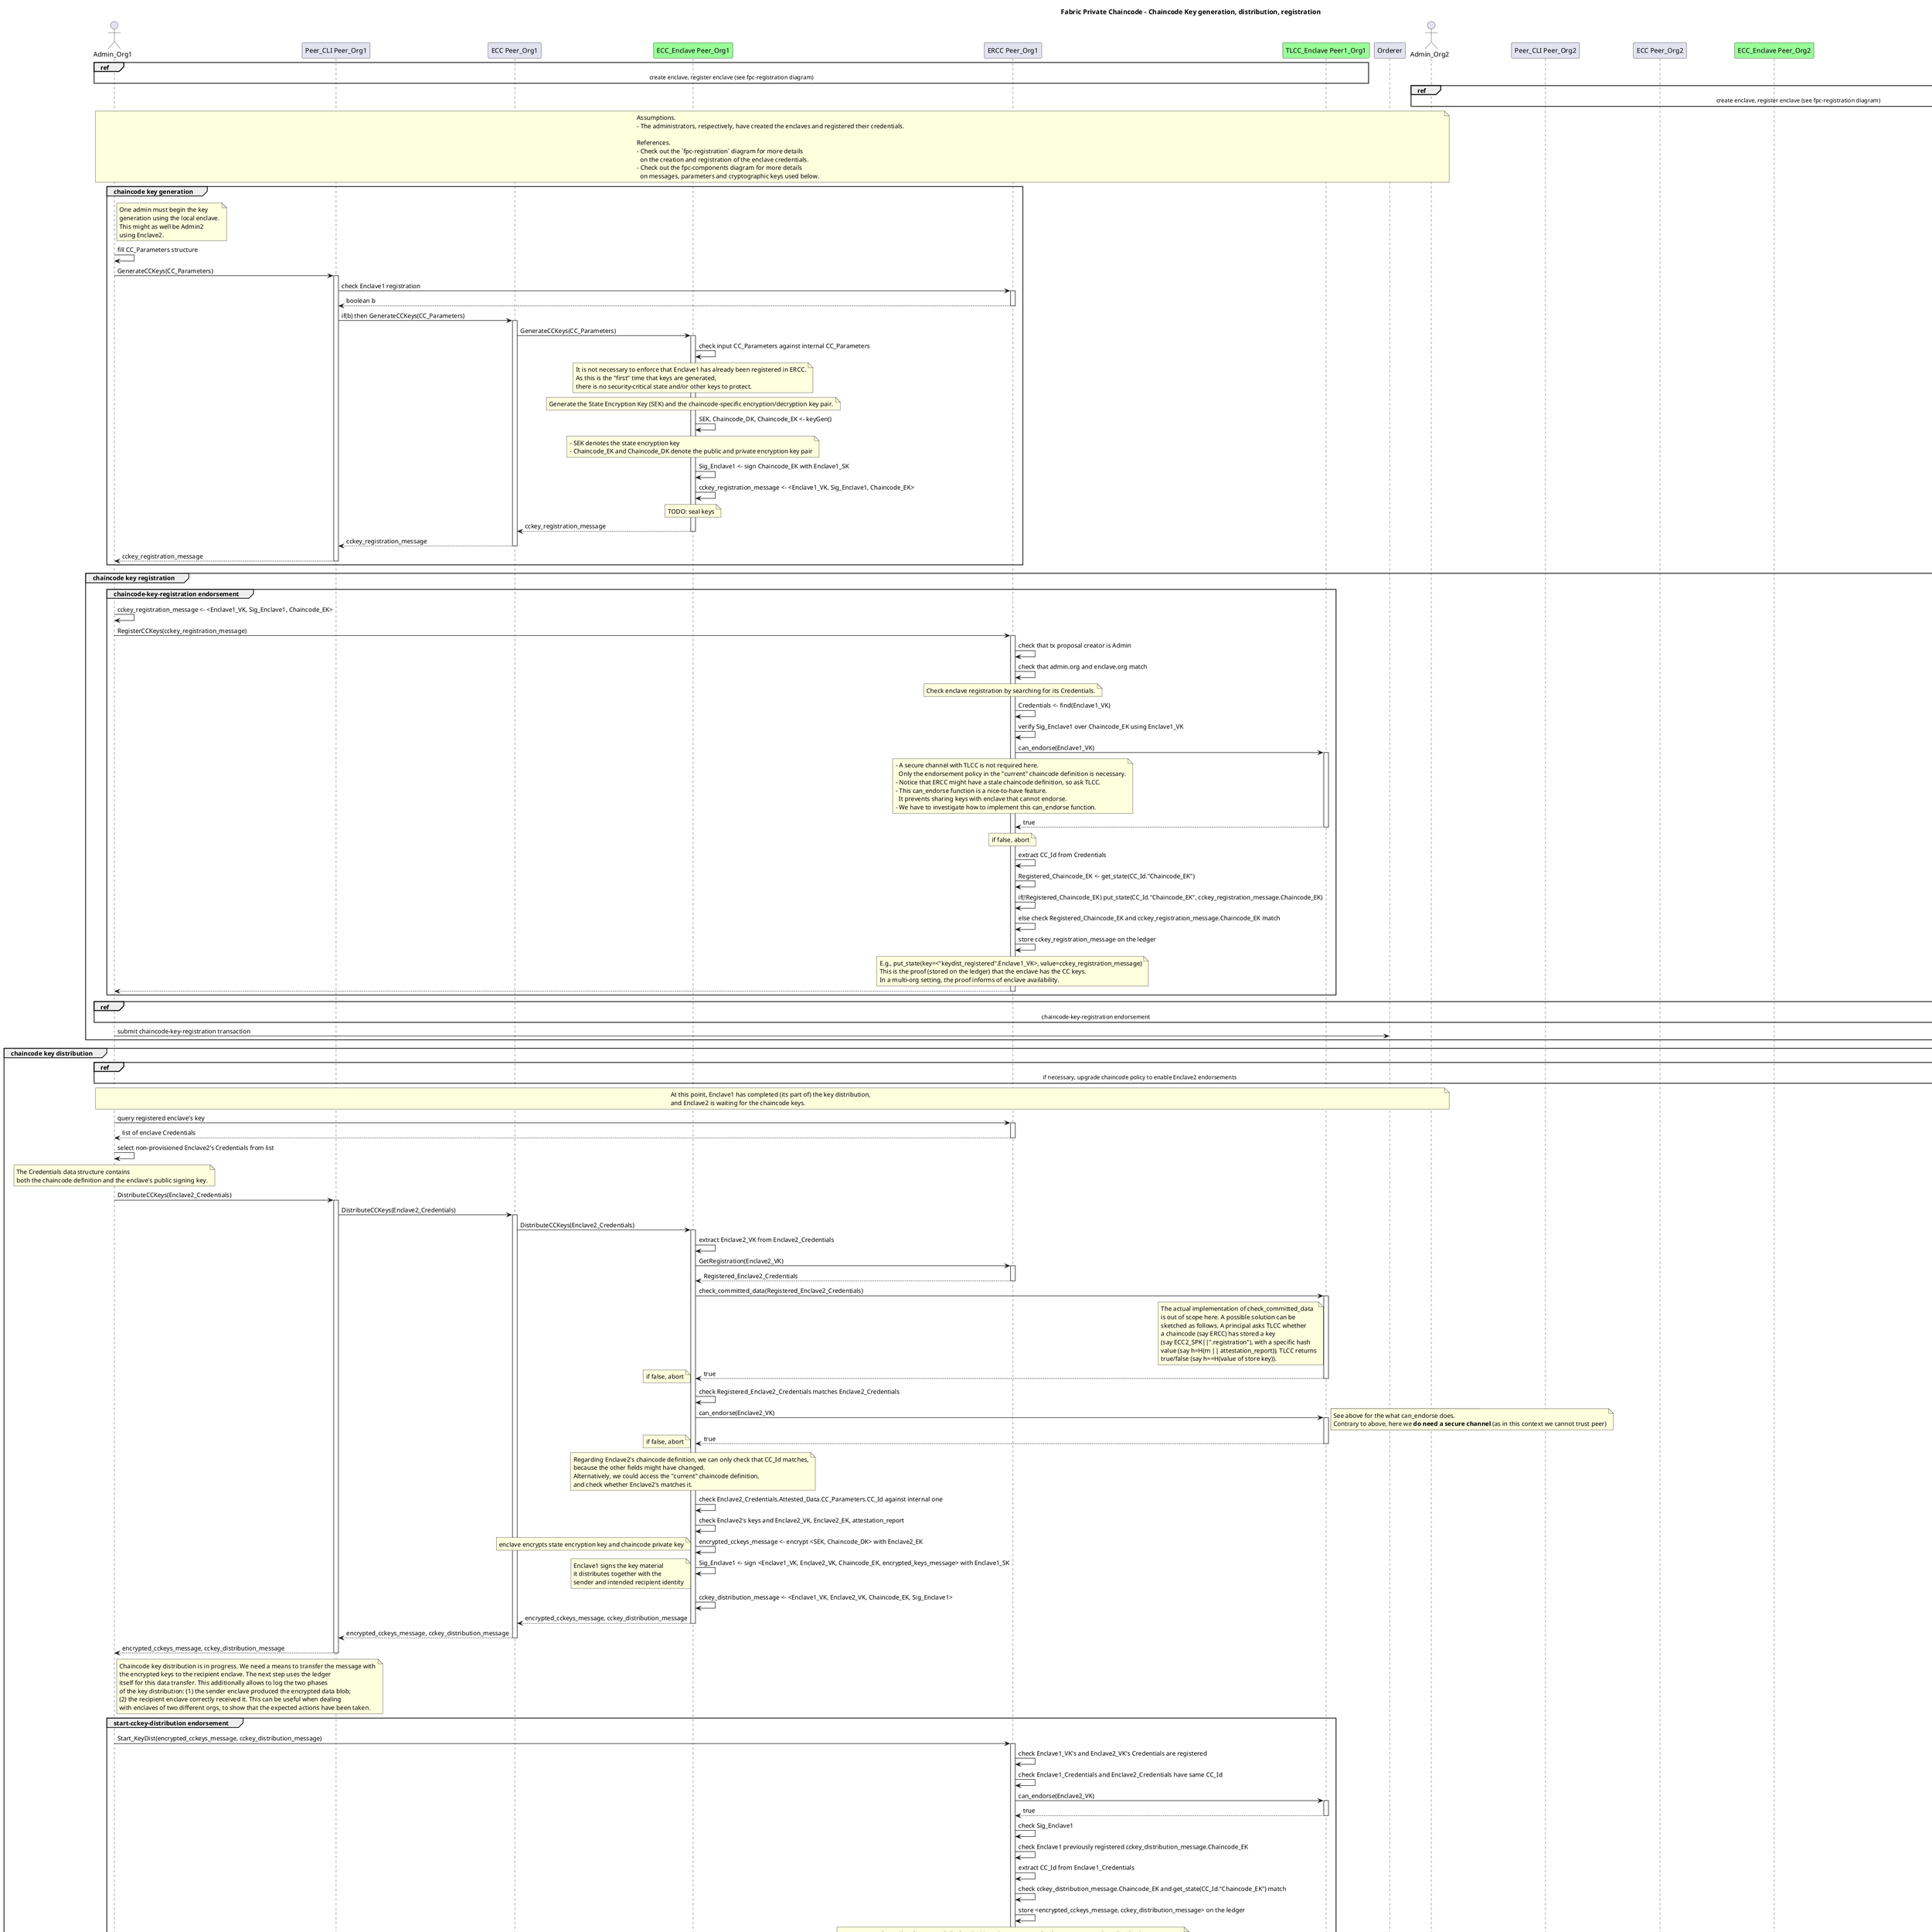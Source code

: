 /'
    Copyright 2020 Intel Corporation
    Copyright IBM Corp. All Rights Reserved.

    SPDX-License-Identifier: Apache-2.0
'/

@startuml

!pragma teoz true

hide footbox
title Foot Box removed

title Fabric Private Chaincode - Chaincode Key generation, distribution, registration 

actor       "Admin_Org1" as Admin1
participant "Peer_CLI Peer_Org1" as Peer1_CLI
participant "ECC Peer_Org1" as ECC1
participant "ECC_Enclave Peer_Org1" as Enclave1 #99FF99
participant "ERCC Peer_Org1" as ERCC1
participant "TLCC_Enclave Peer1_Org1" as TLCC_Enclave1 #99FF99

participant Orderer as Orderer

actor	    "Admin_Org2" as Admin2
participant "Peer_CLI Peer_Org2" as Peer2_CLI
participant "ECC Peer_Org2" as ECC2
participant "ECC_Enclave Peer_Org2" as Enclave2 #99FF99
participant "ERCC Peer_Org2" as ERCC2
participant "TLCC_Enclave Peer_Org1" as TLCC_Enclave2 #99FF99

ref over Admin1, Peer1_CLI, ECC1, Enclave1, ERCC1, TLCC_Enclave1
    create enclave, register enclave (see fpc-registration diagram)
end ref
ref over Admin2, Peer2_CLI, ECC2, Enclave2, ERCC2, TLCC_Enclave2
    create enclave, register enclave (see fpc-registration diagram)
end ref

note over Admin1, Admin2
    Assumptions.
    - The administrators, respectively, have created the enclaves and registered their credentials.

    References.
    - Check out the `fpc-registration` diagram for more details
      on the creation and registration of the enclave credentials.
    - Check out the fpc-components diagram for more details
      on messages, parameters and cryptographic keys used below.
end note

group chaincode key generation

  note right Admin1
    One admin must begin the key
    generation using the local enclave.
    This might as well be Admin2
    using Enclave2.
  end note
  Admin1        -> Admin1       :   fill CC_Parameters structure
  Admin1        -> Peer1_CLI    ++: GenerateCCKeys(CC_Parameters)

  Peer1_CLI    -> ERCC1         ++: check Enclave1 registration
  return boolean b
  Peer1_CLI    -> ECC1          ++: if(b) then GenerateCCKeys(CC_Parameters)
  ECC1          -> Enclave1     ++: GenerateCCKeys(CC_Parameters)
  Enclave1      -> Enclave1     :   check input CC_Parameters against internal CC_Parameters

  note over Enclave1
    It is not necessary to enforce that Enclave1 has already been registered in ERCC.
    As this is the "first" time that keys are generated,
    there is no security-critical state and/or other keys to protect.
  end note

  note over Enclave1
    Generate the State Encryption Key (SEK) and the chaincode-specific encryption/decryption key pair.
  end note
  Enclave1      -> Enclave1     :   SEK, Chaincode_DK, Chaincode_EK <- keyGen()
  note over Enclave1
    - SEK denotes the state encryption key
    - Chaincode_EK and Chaincode_DK denote the public and private encryption key pair
  end note
  Enclave1      -> Enclave1     :   Sig_Enclave1 <- sign Chaincode_EK with Enclave1_SK

  Enclave1      -> Enclave1     :   cckey_registration_message <- <Enclave1_VK, Sig_Enclave1, Chaincode_EK>

  note over Enclave1
    TODO: seal keys
  end note

  return cckey_registration_message /'ECC1 -> Enclave1    '/
  return cckey_registration_message /'Peer1_CLI -> ECC1  '/

  return cckey_registration_message /'Admin1 -> Peer1_CLI'/

end group

group chaincode key registration

  group chaincode-key-registration endorsement
    Admin1  -> Admin1       :   cckey_registration_message <- <Enclave1_VK, Sig_Enclave1, Chaincode_EK>
    Admin1  -> ERCC1        ++: RegisterCCKeys(cckey_registration_message)
    ERCC1   -> ERCC1        :   check that tx proposal creator is Admin
    ERCC1   -> ERCC1        :   check that admin.org and enclave.org match
    note over ERCC1
        Check enclave registration by searching for its Credentials.
    end note
    ERCC1   -> ERCC1        :   Credentials <- find(Enclave1_VK)
    ERCC1   -> ERCC1        :   verify Sig_Enclave1 over Chaincode_EK using Enclave1_VK
    ERCC1   -> TLCC_Enclave1++: can_endorse(Enclave1_VK)
    note over ERCC1
        - A secure channel with TLCC is not required here.
          Only the endorsement policy in the "current" chaincode definition is necessary.
        - Notice that ERCC might have a stale chaincode definition, so ask TLCC. 
        - This can_endorse function is a nice-to-have feature.
          It prevents sharing keys with enclave that cannot endorse.
        - We have to investigate how to implement this can_endorse function.
    end note
    return true
    note over ERCC1
        if false, abort
    end note
    ERCC1   -> ERCC1         :  extract CC_Id from Credentials
    ERCC1   -> ERCC1         :  Registered_Chaincode_EK <- get_state(CC_Id."Chaincode_EK")
    ERCC1   -> ERCC1         :  if(!Registered_Chaincode_EK) put_state(CC_Id."Chaincode_EK", cckey_registration_message.Chaincode_EK)
    ERCC1   -> ERCC1         :  else check Registered_Chaincode_EK and cckey_registration_message.Chaincode_EK match
    ERCC1   -> ERCC1         :  store cckey_registration_message on the ledger
    note over ERCC1
        E.g., put_state(key=<"keydist_registered".Enclave1_VK>, value=cckey_registration_message)
        This is the proof (stored on the ledger) that the enclave has the CC keys.
        In a multi-org setting, the proof informs of enclave availability.
    end note

    return /'Admin1 -> ERCC1'/

  end group

  ref over Admin1, ERCC2
    chaincode-key-registration endorsement
  end ref

  Admin1 -> Orderer: submit chaincode-key-registration transaction

end group


group chaincode key distribution
  ref over Admin1, TLCC_Enclave1, Admin2, TLCC_Enclave2
    if necessary, upgrade chaincode policy to enable Enclave2 endorsements
  end ref 
  
  note over Admin1, Admin2
    At this point, Enclave1 has completed (its part of) the key distribution,
    and Enclave2 is waiting for the chaincode keys.
  end note

  Admin1        -> ERCC1          ++: query registered enclave's key
  return list of enclave Credentials /'Admin1 -> ERCC1'/
  Admin1        -> Admin1           : select non-provisioned Enclave2's Credentials from list
  note over Admin1
    The Credentials data structure contains
    both the chaincode definition and the enclave's public signing key.
  end note

  Admin1        -> Peer1_CLI        ++: DistributeCCKeys(Enclave2_Credentials)
  Peer1_CLI     -> ECC1             ++: DistributeCCKeys(Enclave2_Credentials)
  ECC1          -> Enclave1         ++: DistributeCCKeys(Enclave2_Credentials)
  Enclave1      -> Enclave1         : extract Enclave2_VK from Enclave2_Credentials
  Enclave1      -> ERCC1            ++: GetRegistration(Enclave2_VK)
  return Registered_Enclave2_Credentials /'Enclave1 -> ERCC1'/
  Enclave1      -> TLCC_Enclave1    ++: check_committed_data(Registered_Enclave2_Credentials)
  note left of TLCC_Enclave1
    The actual implementation of check_committed_data
    is out of scope here. A possible solution can be
    sketched as follows. A principal asks TLCC whether
    a chaincode (say ERCC) has stored a key
    (say ECC2_SPK||".registration"), with a specific hash
    value (say h=H(m || attestation_report)). TLCC returns
    true/false (say h==H(value of store key)).
  end note
  return true /'Enclave1 -> TLCC_Enclave1'/
  note left
    if false, abort
  end note
  Enclave1      -> Enclave1           : check Registered_Enclave2_Credentials matches Enclave2_Credentials
  Enclave1      -> TLCC_Enclave1    ++: can_endorse(Enclave2_VK)
  note right
    TLCC checks the endorsement policy to determine
    if the recipient enclave is an eligible endorser.
  end note
  note right
    See above for the what can_endorse does.
    Contrary to above, here we **do need a secure channel** (as in this context we cannot trust peer)
  end note
  return true /'Enclave1 -> TLCC_Enclave1'/
  note left
    if false, abort
  end note
  note over Enclave1
    Regarding Enclave2's chaincode definition, we can only check that CC_Id matches,
    because the other fields might have changed.
    Alternatively, we could access the "current" chaincode definition,
    and check whether Enclave2's matches it.
  end note
  Enclave1      -> Enclave1         :   check Enclave2_Credentials.Attested_Data.CC_Parameters.CC_Id against internal one
  Enclave1      -> Enclave1         :   check Enclave2's keys and Enclave2_VK, Enclave2_EK, attestation_report
  Enclave1      -> Enclave1         :   encrypted_cckeys_message <- encrypt <SEK, Chaincode_DK> with Enclave2_EK
    note left
        enclave encrypts state encryption key and chaincode private key
    end note

  Enclave1      -> Enclave1         :   Sig_Enclave1 <- sign <Enclave1_VK, Enclave2_VK, Chaincode_EK, encrypted_keys_message> with Enclave1_SK
  note left
    Enclave1 signs the key material
    it distributes together with the
    sender and intended recipient identity
  end note

  Enclave1      -> Enclave1         :   cckey_distribution_message <- <Enclave1_VK, Enclave2_VK, Chaincode_EK, Sig_Enclave1>

  return encrypted_cckeys_message, cckey_distribution_message /'ECC1 -> Enclave1'/
  return encrypted_cckeys_message, cckey_distribution_message /'Peer1_CLI -> ECC1'/
  return encrypted_cckeys_message, cckey_distribution_message /'Admin1 -> Peer1_CLI'/

  note right Admin1
    Chaincode key distribution is in progress. We need a means to transfer the message with
    the encrypted keys to the recipient enclave. The next step uses the ledger
    itself for this data transfer. This additionally allows to log the two phases
    of the key distribution: (1) the sender enclave produced the encrypted data blob;
    (2) the recipient enclave correctly received it. This can be useful when dealing
    with enclaves of two different orgs, to show that the expected actions have been taken.
  end note

  group start-cckey-distribution endorsement
    Admin1      -> ERCC1            ++: Start_KeyDist(encrypted_cckeys_message, cckey_distribution_message)
    ERCC1       -> ERCC1            :   check Enclave1_VK's and Enclave2_VK's Credentials are registered
    ERCC1       -> ERCC1            :   check Enclave1_Credentials and Enclave2_Credentials have same CC_Id
    note over ERCC1
    end note
    ERCC1       -> TLCC_Enclave1++: can_endorse(Enclave2_VK)
    return true
    ERCC1       -> ERCC1            :   check Sig_Enclave1
    ERCC1       -> ERCC1            :   check Enclave1 previously registered cckey_distribution_message.Chaincode_EK
    ERCC1       -> ERCC1            :   extract CC_Id from Enclave1_Credentials
    ERCC1       -> ERCC1            :   check cckey_distribution_message.Chaincode_EK and get_state(CC_Id."Chaincode_EK") match
    ERCC1       -> ERCC1            :   store <encrypted_cckeys_message, cckey_distribution_message> on the ledger
    note over ERCC1
        e.g., put_state(key=<"keydist_started".Enclave2_VK>, value=<encrypted_cckeys_message, cckey_distribution_message>)
    end note
    return /'Admin1 -> ERCC1'/
  end group

  ref over Admin1, ERCC2
    start-cckey-distribution endorsement
  end ref

  Admin1 -> Orderer: submit start-cckey-distribution transaction
end group

group complete key distribution
  Admin2        -> Admin2           :   fill CC_Parameters
  Admin2        -> Peer2_CLI        ++: RegisterCCKeyDist(CC_Parameters)
  Peer2_CLI     -> ECC2             ++: RegisterCCKeyDist(CC_Parameters)
  ECC2          -> Enclave2         ++: RegisterCCKeyDist(CC_Parameters)
  Enclave2      -> Enclave2         :   check CC_Parameters matches internal one
  Enclave2      -> ERCC2            ++: GetKeyDistStart(Public_Keys.Enclave2_VK)
  return cckeydist_start_message <- <encrypted_cckeys_message, cckey_distribution_message> /'Enclave2 -> ERCC2'/
  Enclave2      -> TLCC_Enclave2    ++: check_committed_data(cckeydist_start_message)
  return true /'Enclave2 -> TLCC_Enclave2'/
  note left
    if false, abort
  end note
  Enclave2      -> Enclave2         :   extract Enclave1_VK from cckeydist_start_message.key_distribution_message
  Enclave2      -> ERCC2            ++: GetRegistration(Enclave1_VK)
  return Registered_Enclave1_Credentials /'Enclave2 -> ERCC2'/
  Enclave2      -> TLCC_Enclave2    ++: check_committed_data(Registered_Enclave1_Credentials)
  return true /'Enclave2 -> TLCC_Enclave2'/
  note left
    if false, abort
  end note
  Enclave2      -> Enclave2         :   check Enclave1_VK matches in registration_message and cckeydist_start_message
  Enclave2      -> Enclave2         :   check CC_Id in Registered_Enclave1_Credentials matches internal one
  note over Enclave2
    Since Enclave1's Credentials are committed, then Enclave1's Evidence has already been verified by ERCC.
    Hence, verifying Enclave1's Evidence at this point does not appear necessary.
  end note
  Enclave2      -> Enclave2         :   verify Sig_Enclave1
  Enclave2      -> Enclave2         :   SEK, Chaincode_DK <- decrypt(cckeydist_start_message.encrypted_keys_message) with Enclave2_DK
  Enclave2      -> Enclave2         :   extract Chaincode_EK from Chaincode_DK
  note over Enclave2
    TODO: seal keys
  end note
  Enclave2      -> Enclave2         :   Sig_Enclave2 <- sign Chaincode_EK with Enclave2_SK
  Enclave2      -> Enclave2         :   cckey_registration_message <- <Enclave2_VK, Sig_Enclave2, Chaincode_EK>

  return cckey_registration_message, /'Enclave2 -> ECC2'/
  return cckey_registration_message, /'ECC2 -> Peer2_CLI'/

  return cckey_registration_message /'Admin2 -> Peer2_CLI'/

  ref over ERCC1, Admin2, ERCC2, Orderer
    chaincode key registration (same as that from Admin1)
  end ref

end group

@enduml
